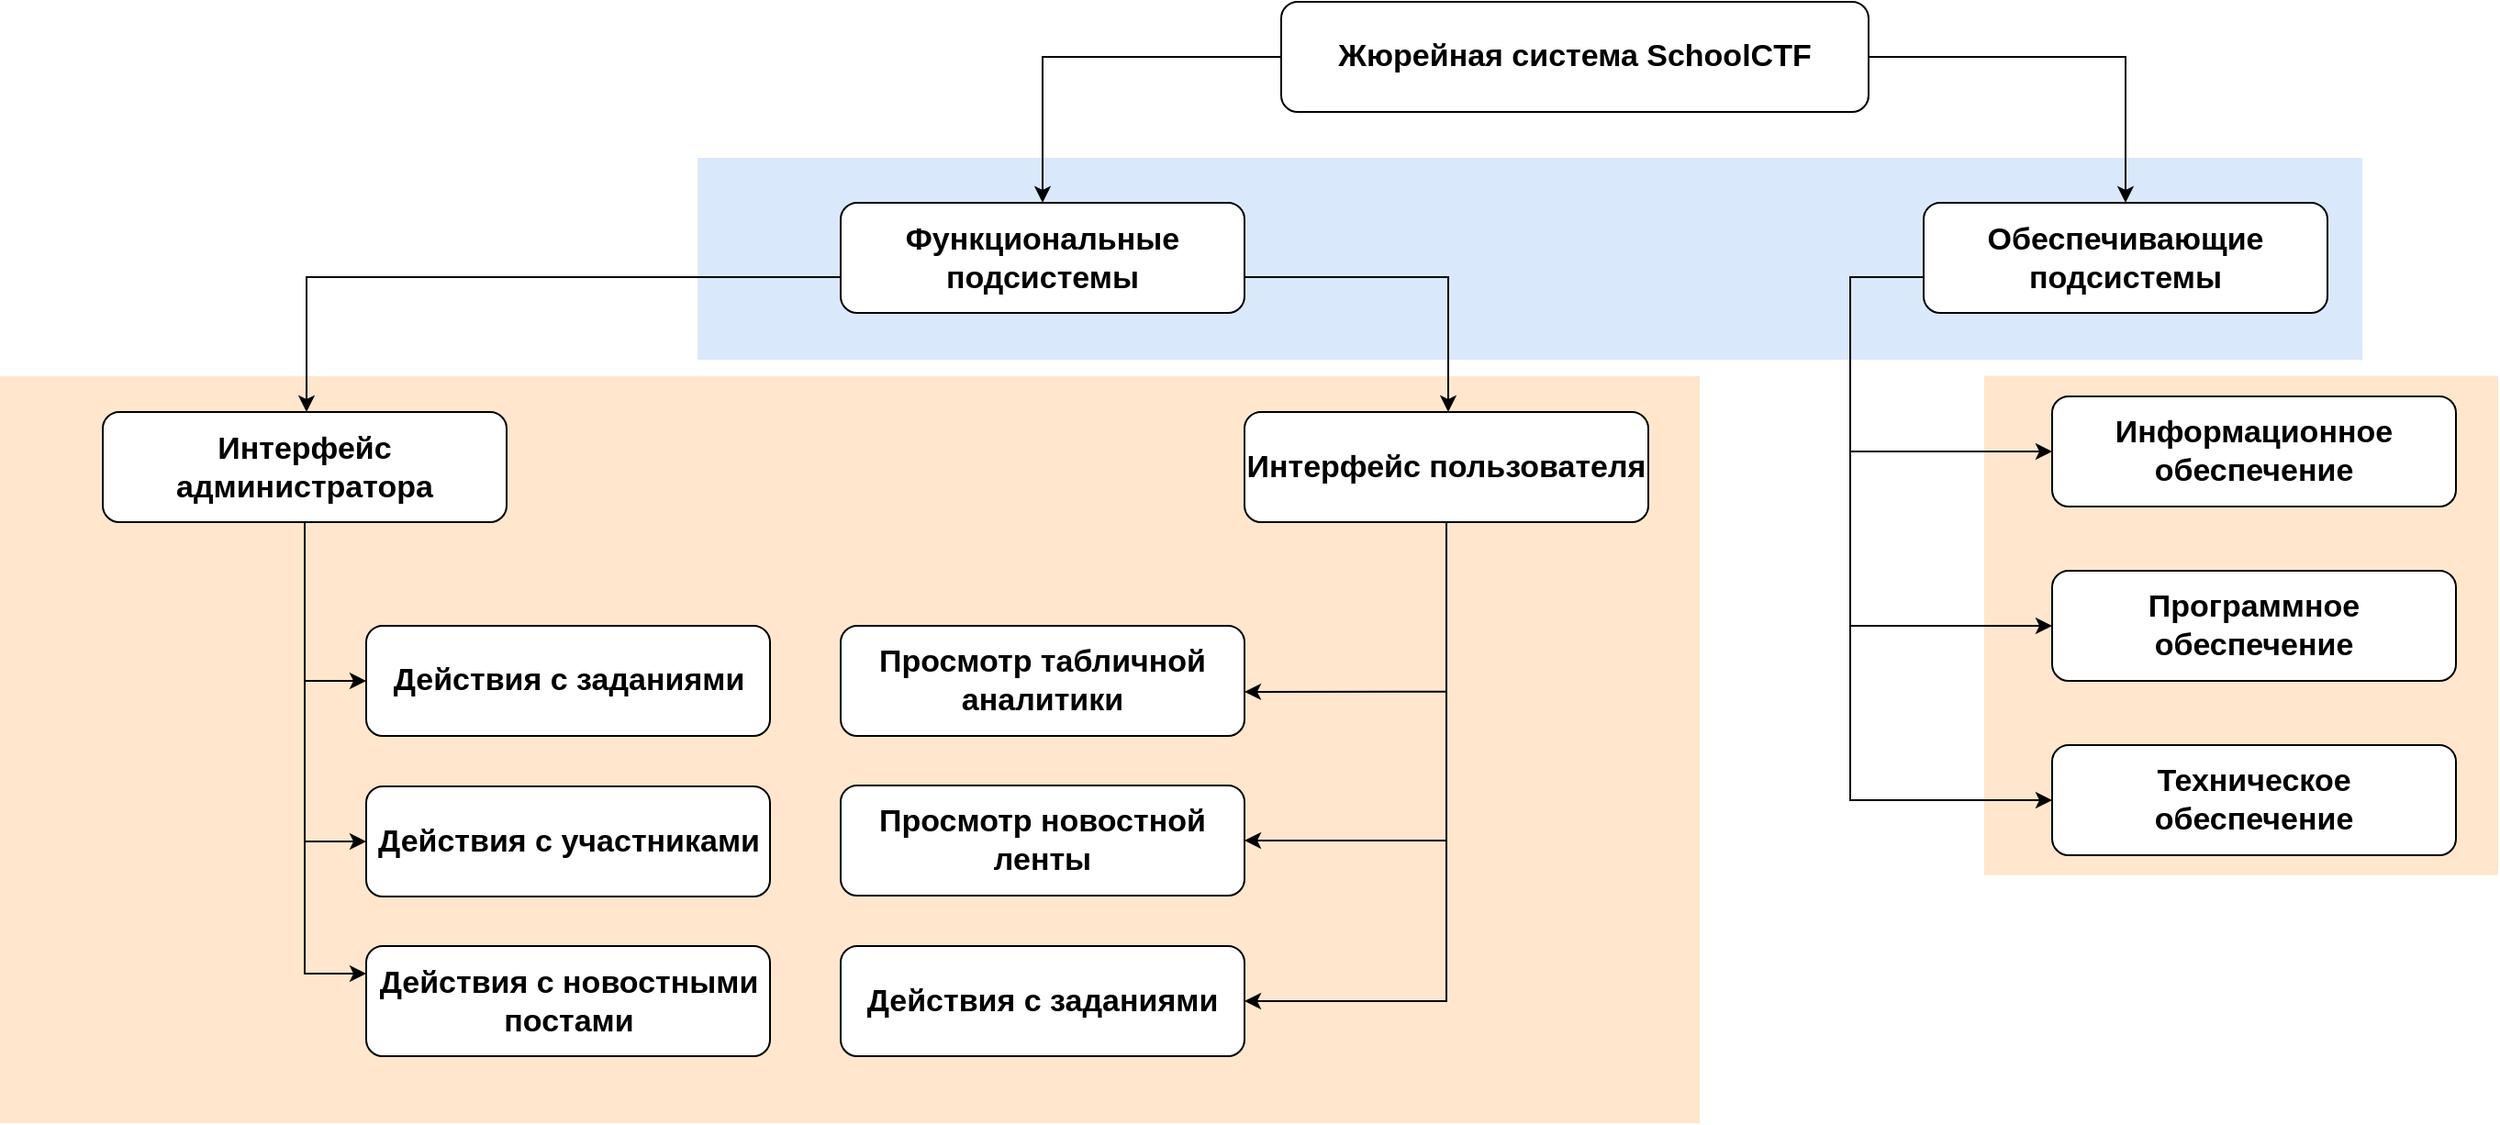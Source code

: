 <mxfile version="10.6.7" type="device"><diagram id="06crdB841HJANl42NyqE" name="Страница 1"><mxGraphModel dx="2723" dy="1192" grid="0" gridSize="10" guides="1" tooltips="1" connect="1" arrows="1" fold="1" page="0" pageScale="1" pageWidth="1100" pageHeight="850" math="0" shadow="0"><root><mxCell id="0"/><mxCell id="1" parent="0"/><mxCell id="CHSuqEFcvj5ZSexMIlL7-7" value="" style="rounded=0;whiteSpace=wrap;html=1;labelBackgroundColor=none;fillColor=#ffe6cc;fontSize=17;strokeColor=none;" vertex="1" parent="1"><mxGeometry x="763" y="253.794" width="280" height="272" as="geometry"/></mxCell><mxCell id="CHSuqEFcvj5ZSexMIlL7-8" value="" style="rounded=0;whiteSpace=wrap;html=1;labelBackgroundColor=none;fillColor=#ffe6cc;fontSize=17;strokeColor=none;" vertex="1" parent="1"><mxGeometry x="-318" y="254" width="926" height="407" as="geometry"/></mxCell><mxCell id="CHSuqEFcvj5ZSexMIlL7-9" value="" style="rounded=0;whiteSpace=wrap;html=1;fontSize=17;labelBackgroundColor=none;strokeColor=none;fillColor=#dae8fc;" vertex="1" parent="1"><mxGeometry x="62" y="135" width="907" height="110" as="geometry"/></mxCell><mxCell id="CHSuqEFcvj5ZSexMIlL7-10" style="edgeStyle=orthogonalEdgeStyle;rounded=0;orthogonalLoop=1;jettySize=auto;html=1;fontSize=17;" edge="1" parent="1" source="CHSuqEFcvj5ZSexMIlL7-12" target="CHSuqEFcvj5ZSexMIlL7-19"><mxGeometry relative="1" as="geometry"><Array as="points"><mxPoint x="250" y="80"/></Array></mxGeometry></mxCell><mxCell id="CHSuqEFcvj5ZSexMIlL7-11" style="edgeStyle=orthogonalEdgeStyle;rounded=0;orthogonalLoop=1;jettySize=auto;html=1;fontSize=17;" edge="1" parent="1" source="CHSuqEFcvj5ZSexMIlL7-12" target="CHSuqEFcvj5ZSexMIlL7-23"><mxGeometry relative="1" as="geometry"/></mxCell><mxCell id="CHSuqEFcvj5ZSexMIlL7-12" value="&lt;font style=&quot;font-size: 17px;&quot;&gt;Жюрейная система SchoolCTF&lt;/font&gt;" style="rounded=1;whiteSpace=wrap;html=1;fontSize=17;fontStyle=1" vertex="1" parent="1"><mxGeometry x="380" y="50" width="320" height="60" as="geometry"/></mxCell><mxCell id="CHSuqEFcvj5ZSexMIlL7-43" style="edgeStyle=orthogonalEdgeStyle;rounded=0;orthogonalLoop=1;jettySize=auto;html=1;fontSize=17;" edge="1" parent="1" source="CHSuqEFcvj5ZSexMIlL7-19" target="CHSuqEFcvj5ZSexMIlL7-38"><mxGeometry relative="1" as="geometry"><Array as="points"><mxPoint x="-151" y="200"/></Array></mxGeometry></mxCell><mxCell id="CHSuqEFcvj5ZSexMIlL7-44" style="edgeStyle=orthogonalEdgeStyle;rounded=0;orthogonalLoop=1;jettySize=auto;html=1;fontSize=17;" edge="1" parent="1" source="CHSuqEFcvj5ZSexMIlL7-19" target="CHSuqEFcvj5ZSexMIlL7-39"><mxGeometry relative="1" as="geometry"><Array as="points"><mxPoint x="471" y="200"/></Array></mxGeometry></mxCell><mxCell id="CHSuqEFcvj5ZSexMIlL7-19" value="Функциональные подсистемы" style="rounded=1;whiteSpace=wrap;html=1;fontSize=17;fontStyle=1" vertex="1" parent="1"><mxGeometry x="140" y="159.5" width="220" height="60" as="geometry"/></mxCell><mxCell id="CHSuqEFcvj5ZSexMIlL7-20" style="edgeStyle=orthogonalEdgeStyle;rounded=0;orthogonalLoop=1;jettySize=auto;html=1;entryX=0;entryY=0.5;entryDx=0;entryDy=0;fontSize=17;" edge="1" parent="1" source="CHSuqEFcvj5ZSexMIlL7-23" target="CHSuqEFcvj5ZSexMIlL7-30"><mxGeometry relative="1" as="geometry"><Array as="points"><mxPoint x="690" y="200"/><mxPoint x="690" y="295"/></Array></mxGeometry></mxCell><mxCell id="CHSuqEFcvj5ZSexMIlL7-21" style="edgeStyle=orthogonalEdgeStyle;rounded=0;orthogonalLoop=1;jettySize=auto;html=1;entryX=0;entryY=0.5;entryDx=0;entryDy=0;fontSize=17;" edge="1" parent="1" source="CHSuqEFcvj5ZSexMIlL7-23" target="CHSuqEFcvj5ZSexMIlL7-31"><mxGeometry relative="1" as="geometry"><Array as="points"><mxPoint x="690" y="200"/><mxPoint x="690" y="390"/></Array></mxGeometry></mxCell><mxCell id="CHSuqEFcvj5ZSexMIlL7-22" style="edgeStyle=orthogonalEdgeStyle;rounded=0;orthogonalLoop=1;jettySize=auto;html=1;entryX=0;entryY=0.5;entryDx=0;entryDy=0;fontSize=17;" edge="1" parent="1" source="CHSuqEFcvj5ZSexMIlL7-23" target="CHSuqEFcvj5ZSexMIlL7-32"><mxGeometry relative="1" as="geometry"><Array as="points"><mxPoint x="690" y="200"/><mxPoint x="690" y="485"/></Array></mxGeometry></mxCell><mxCell id="CHSuqEFcvj5ZSexMIlL7-23" value="Обеспечивающие подсистемы" style="rounded=1;whiteSpace=wrap;html=1;fontSize=17;fontStyle=1" vertex="1" parent="1"><mxGeometry x="730" y="159.5" width="220" height="60" as="geometry"/></mxCell><mxCell id="CHSuqEFcvj5ZSexMIlL7-24" value="Действия с заданиями" style="rounded=1;whiteSpace=wrap;html=1;fontSize=17;fontStyle=1" vertex="1" parent="1"><mxGeometry x="-118.5" y="390" width="220" height="60" as="geometry"/></mxCell><mxCell id="CHSuqEFcvj5ZSexMIlL7-25" value="Действия с заданиями" style="rounded=1;whiteSpace=wrap;html=1;fontSize=17;fontStyle=1" vertex="1" parent="1"><mxGeometry x="140" y="564.5" width="220" height="60" as="geometry"/></mxCell><mxCell id="CHSuqEFcvj5ZSexMIlL7-28" value="Просмотр табличной аналитики" style="rounded=1;whiteSpace=wrap;html=1;fontSize=17;fontStyle=1" vertex="1" parent="1"><mxGeometry x="140" y="390" width="220" height="60" as="geometry"/></mxCell><mxCell id="CHSuqEFcvj5ZSexMIlL7-30" value="Информационное обеспечение" style="rounded=1;whiteSpace=wrap;html=1;fontSize=17;fontStyle=1" vertex="1" parent="1"><mxGeometry x="800" y="265" width="220" height="60" as="geometry"/></mxCell><mxCell id="CHSuqEFcvj5ZSexMIlL7-31" value="Программное обеспечение" style="rounded=1;whiteSpace=wrap;html=1;fontSize=17;fontStyle=1" vertex="1" parent="1"><mxGeometry x="800" y="360" width="220" height="60" as="geometry"/></mxCell><mxCell id="CHSuqEFcvj5ZSexMIlL7-32" value="Техническое обеспечение" style="rounded=1;whiteSpace=wrap;html=1;fontSize=17;fontStyle=1" vertex="1" parent="1"><mxGeometry x="800" y="455" width="220" height="60" as="geometry"/></mxCell><mxCell id="CHSuqEFcvj5ZSexMIlL7-33" value="Просмотр новостной ленты" style="rounded=1;whiteSpace=wrap;html=1;fontSize=17;fontStyle=1" vertex="1" parent="1"><mxGeometry x="140" y="477" width="220" height="60" as="geometry"/></mxCell><mxCell id="CHSuqEFcvj5ZSexMIlL7-78" style="edgeStyle=orthogonalEdgeStyle;rounded=0;orthogonalLoop=1;jettySize=auto;html=1;entryX=0;entryY=0.5;entryDx=0;entryDy=0;fontSize=17;" edge="1" parent="1" source="CHSuqEFcvj5ZSexMIlL7-38" target="CHSuqEFcvj5ZSexMIlL7-24"><mxGeometry relative="1" as="geometry"/></mxCell><mxCell id="CHSuqEFcvj5ZSexMIlL7-79" style="edgeStyle=orthogonalEdgeStyle;rounded=0;orthogonalLoop=1;jettySize=auto;html=1;entryX=0;entryY=0.5;entryDx=0;entryDy=0;fontSize=17;" edge="1" parent="1" source="CHSuqEFcvj5ZSexMIlL7-38" target="CHSuqEFcvj5ZSexMIlL7-71"><mxGeometry relative="1" as="geometry"/></mxCell><mxCell id="CHSuqEFcvj5ZSexMIlL7-80" style="edgeStyle=orthogonalEdgeStyle;rounded=0;orthogonalLoop=1;jettySize=auto;html=1;entryX=0;entryY=0.25;entryDx=0;entryDy=0;fontSize=17;" edge="1" parent="1" source="CHSuqEFcvj5ZSexMIlL7-38" target="CHSuqEFcvj5ZSexMIlL7-73"><mxGeometry relative="1" as="geometry"/></mxCell><mxCell id="CHSuqEFcvj5ZSexMIlL7-38" value="Интерфейс администратора" style="rounded=1;whiteSpace=wrap;html=1;fontSize=17;fontStyle=1" vertex="1" parent="1"><mxGeometry x="-262" y="273.5" width="220" height="60" as="geometry"/></mxCell><mxCell id="CHSuqEFcvj5ZSexMIlL7-46" style="edgeStyle=orthogonalEdgeStyle;rounded=0;orthogonalLoop=1;jettySize=auto;html=1;entryX=1;entryY=0.5;entryDx=0;entryDy=0;fontSize=17;" edge="1" parent="1" source="CHSuqEFcvj5ZSexMIlL7-39" target="CHSuqEFcvj5ZSexMIlL7-25"><mxGeometry relative="1" as="geometry"/></mxCell><mxCell id="CHSuqEFcvj5ZSexMIlL7-47" style="edgeStyle=orthogonalEdgeStyle;rounded=0;orthogonalLoop=1;jettySize=auto;html=1;entryX=1;entryY=0.599;entryDx=0;entryDy=0;entryPerimeter=0;fontSize=17;" edge="1" parent="1" source="CHSuqEFcvj5ZSexMIlL7-39" target="CHSuqEFcvj5ZSexMIlL7-28"><mxGeometry relative="1" as="geometry"><Array as="points"><mxPoint x="470" y="426"/></Array></mxGeometry></mxCell><mxCell id="CHSuqEFcvj5ZSexMIlL7-57" style="edgeStyle=orthogonalEdgeStyle;rounded=0;orthogonalLoop=1;jettySize=auto;html=1;entryX=1;entryY=0.5;entryDx=0;entryDy=0;fontSize=17;" edge="1" parent="1" source="CHSuqEFcvj5ZSexMIlL7-39" target="CHSuqEFcvj5ZSexMIlL7-33"><mxGeometry relative="1" as="geometry"/></mxCell><mxCell id="CHSuqEFcvj5ZSexMIlL7-39" value="Интерфейс пользователя" style="rounded=1;whiteSpace=wrap;html=1;fontSize=17;fontStyle=1" vertex="1" parent="1"><mxGeometry x="360" y="273.5" width="220" height="60" as="geometry"/></mxCell><mxCell id="CHSuqEFcvj5ZSexMIlL7-71" value="Действия с участниками" style="rounded=1;whiteSpace=wrap;html=1;fontSize=17;fontStyle=1" vertex="1" parent="1"><mxGeometry x="-118.5" y="477.5" width="220" height="60" as="geometry"/></mxCell><mxCell id="CHSuqEFcvj5ZSexMIlL7-73" value="Действия с новостными постами" style="rounded=1;whiteSpace=wrap;html=1;fontSize=17;fontStyle=1" vertex="1" parent="1"><mxGeometry x="-118.5" y="564.5" width="220" height="60" as="geometry"/></mxCell></root></mxGraphModel></diagram></mxfile>